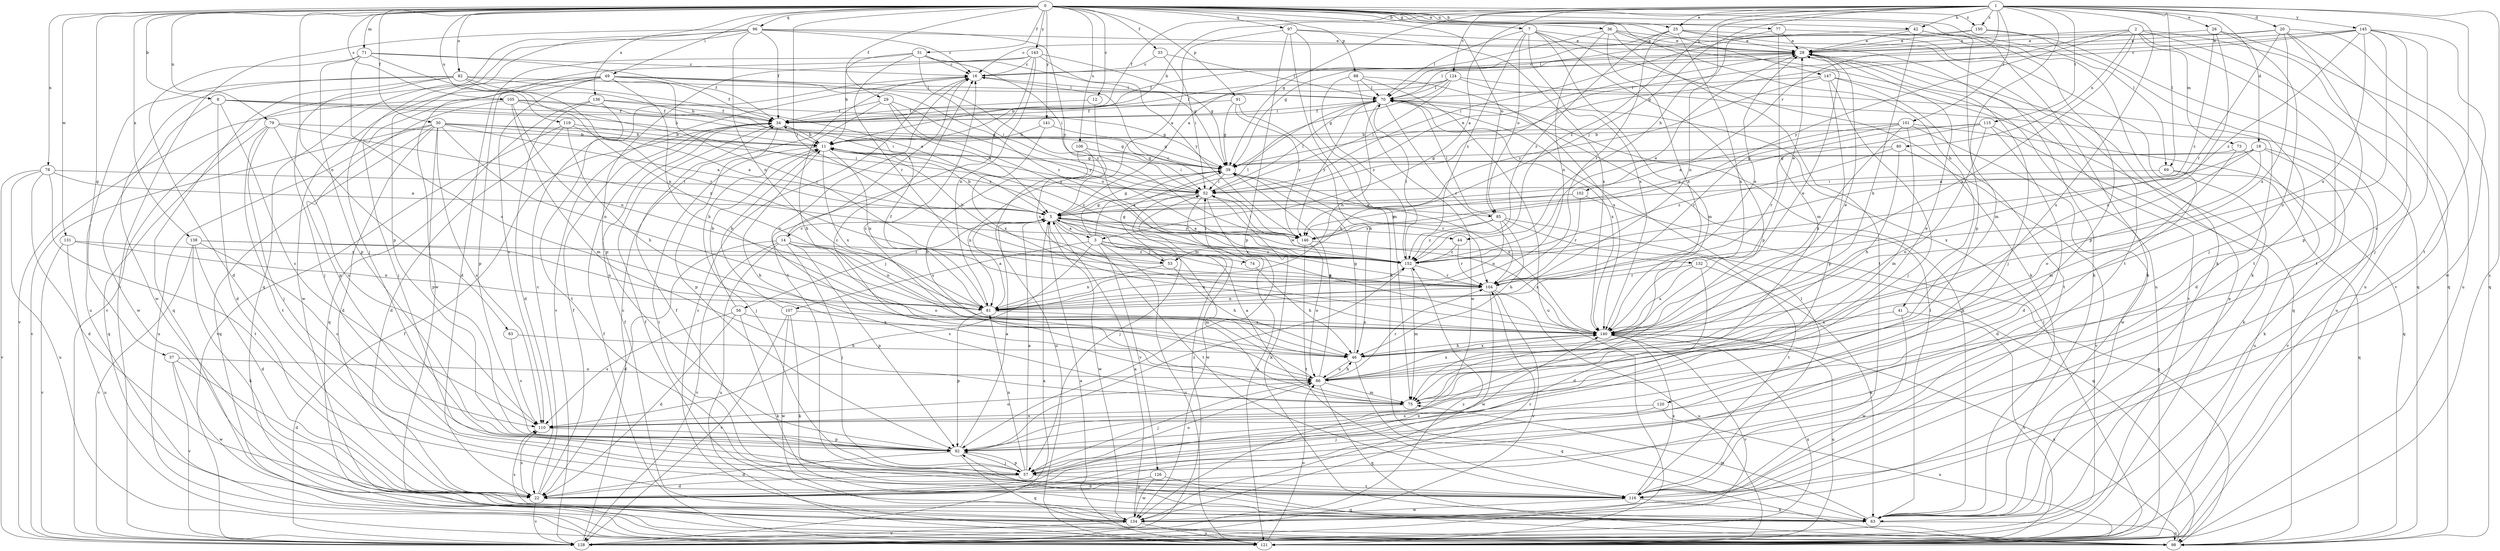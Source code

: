 strict digraph  {
0;
1;
2;
3;
5;
7;
8;
11;
12;
14;
16;
18;
20;
22;
25;
26;
28;
29;
30;
31;
33;
34;
36;
37;
39;
41;
42;
44;
46;
49;
52;
53;
56;
57;
63;
69;
70;
71;
73;
74;
75;
77;
78;
79;
80;
81;
82;
83;
85;
86;
88;
91;
92;
96;
97;
98;
101;
102;
104;
105;
106;
107;
110;
115;
116;
119;
120;
121;
124;
126;
128;
131;
132;
134;
136;
138;
140;
141;
143;
145;
146;
147;
150;
152;
0 -> 7  [label=b];
0 -> 8  [label=b];
0 -> 12  [label=c];
0 -> 25  [label=e];
0 -> 29  [label=f];
0 -> 30  [label=f];
0 -> 31  [label=f];
0 -> 33  [label=f];
0 -> 36  [label=g];
0 -> 37  [label=g];
0 -> 41  [label=h];
0 -> 42  [label=h];
0 -> 49  [label=i];
0 -> 53  [label=j];
0 -> 63  [label=k];
0 -> 69  [label=l];
0 -> 71  [label=m];
0 -> 77  [label=n];
0 -> 78  [label=n];
0 -> 79  [label=n];
0 -> 82  [label=o];
0 -> 83  [label=o];
0 -> 85  [label=o];
0 -> 88  [label=p];
0 -> 91  [label=p];
0 -> 96  [label=q];
0 -> 97  [label=q];
0 -> 105  [label=s];
0 -> 106  [label=s];
0 -> 119  [label=u];
0 -> 131  [label=w];
0 -> 136  [label=x];
0 -> 138  [label=x];
0 -> 141  [label=y];
0 -> 143  [label=y];
0 -> 147  [label=z];
0 -> 150  [label=z];
1 -> 3  [label=a];
1 -> 11  [label=b];
1 -> 18  [label=d];
1 -> 20  [label=d];
1 -> 25  [label=e];
1 -> 26  [label=e];
1 -> 34  [label=f];
1 -> 39  [label=g];
1 -> 42  [label=h];
1 -> 44  [label=h];
1 -> 53  [label=j];
1 -> 69  [label=l];
1 -> 92  [label=p];
1 -> 101  [label=r];
1 -> 102  [label=r];
1 -> 115  [label=t];
1 -> 116  [label=t];
1 -> 120  [label=u];
1 -> 121  [label=u];
1 -> 124  [label=v];
1 -> 145  [label=y];
1 -> 150  [label=z];
1 -> 152  [label=z];
2 -> 28  [label=e];
2 -> 52  [label=i];
2 -> 73  [label=m];
2 -> 80  [label=n];
2 -> 98  [label=q];
2 -> 116  [label=t];
2 -> 121  [label=u];
2 -> 140  [label=x];
2 -> 146  [label=y];
3 -> 39  [label=g];
3 -> 53  [label=j];
3 -> 70  [label=l];
3 -> 74  [label=m];
3 -> 75  [label=m];
3 -> 104  [label=r];
3 -> 107  [label=s];
3 -> 110  [label=s];
3 -> 121  [label=u];
3 -> 126  [label=v];
3 -> 152  [label=z];
5 -> 3  [label=a];
5 -> 11  [label=b];
5 -> 14  [label=c];
5 -> 39  [label=g];
5 -> 44  [label=h];
5 -> 56  [label=j];
5 -> 104  [label=r];
5 -> 116  [label=t];
5 -> 132  [label=w];
5 -> 134  [label=w];
5 -> 140  [label=x];
5 -> 146  [label=y];
7 -> 28  [label=e];
7 -> 63  [label=k];
7 -> 70  [label=l];
7 -> 75  [label=m];
7 -> 85  [label=o];
7 -> 92  [label=p];
7 -> 140  [label=x];
7 -> 152  [label=z];
8 -> 11  [label=b];
8 -> 22  [label=d];
8 -> 34  [label=f];
8 -> 52  [label=i];
8 -> 110  [label=s];
8 -> 134  [label=w];
11 -> 39  [label=g];
11 -> 57  [label=j];
11 -> 81  [label=n];
11 -> 85  [label=o];
11 -> 116  [label=t];
11 -> 140  [label=x];
11 -> 152  [label=z];
12 -> 34  [label=f];
12 -> 140  [label=x];
14 -> 16  [label=c];
14 -> 22  [label=d];
14 -> 57  [label=j];
14 -> 81  [label=n];
14 -> 86  [label=o];
14 -> 92  [label=p];
14 -> 121  [label=u];
14 -> 128  [label=v];
14 -> 152  [label=z];
16 -> 70  [label=l];
16 -> 86  [label=o];
16 -> 128  [label=v];
18 -> 5  [label=a];
18 -> 39  [label=g];
18 -> 63  [label=k];
18 -> 86  [label=o];
18 -> 128  [label=v];
18 -> 140  [label=x];
20 -> 16  [label=c];
20 -> 28  [label=e];
20 -> 92  [label=p];
20 -> 98  [label=q];
20 -> 104  [label=r];
20 -> 128  [label=v];
20 -> 140  [label=x];
22 -> 16  [label=c];
22 -> 34  [label=f];
22 -> 110  [label=s];
22 -> 128  [label=v];
22 -> 140  [label=x];
25 -> 28  [label=e];
25 -> 39  [label=g];
25 -> 63  [label=k];
25 -> 104  [label=r];
25 -> 116  [label=t];
25 -> 140  [label=x];
25 -> 152  [label=z];
26 -> 28  [label=e];
26 -> 57  [label=j];
26 -> 86  [label=o];
26 -> 121  [label=u];
26 -> 152  [label=z];
28 -> 16  [label=c];
28 -> 34  [label=f];
28 -> 57  [label=j];
28 -> 70  [label=l];
28 -> 128  [label=v];
29 -> 5  [label=a];
29 -> 34  [label=f];
29 -> 46  [label=h];
29 -> 146  [label=y];
29 -> 152  [label=z];
30 -> 5  [label=a];
30 -> 11  [label=b];
30 -> 22  [label=d];
30 -> 39  [label=g];
30 -> 52  [label=i];
30 -> 81  [label=n];
30 -> 92  [label=p];
30 -> 98  [label=q];
30 -> 110  [label=s];
30 -> 121  [label=u];
30 -> 128  [label=v];
31 -> 11  [label=b];
31 -> 16  [label=c];
31 -> 22  [label=d];
31 -> 39  [label=g];
31 -> 52  [label=i];
31 -> 104  [label=r];
31 -> 152  [label=z];
33 -> 16  [label=c];
33 -> 52  [label=i];
33 -> 70  [label=l];
34 -> 11  [label=b];
34 -> 70  [label=l];
34 -> 92  [label=p];
36 -> 5  [label=a];
36 -> 28  [label=e];
36 -> 63  [label=k];
36 -> 81  [label=n];
36 -> 116  [label=t];
36 -> 121  [label=u];
36 -> 140  [label=x];
37 -> 22  [label=d];
37 -> 86  [label=o];
37 -> 128  [label=v];
37 -> 134  [label=w];
39 -> 52  [label=i];
39 -> 81  [label=n];
39 -> 104  [label=r];
39 -> 140  [label=x];
41 -> 128  [label=v];
41 -> 134  [label=w];
41 -> 140  [label=x];
42 -> 28  [label=e];
42 -> 46  [label=h];
42 -> 70  [label=l];
42 -> 75  [label=m];
42 -> 92  [label=p];
44 -> 104  [label=r];
44 -> 152  [label=z];
46 -> 28  [label=e];
46 -> 39  [label=g];
46 -> 86  [label=o];
46 -> 98  [label=q];
46 -> 140  [label=x];
49 -> 34  [label=f];
49 -> 46  [label=h];
49 -> 52  [label=i];
49 -> 57  [label=j];
49 -> 70  [label=l];
49 -> 92  [label=p];
49 -> 104  [label=r];
49 -> 110  [label=s];
49 -> 128  [label=v];
49 -> 134  [label=w];
49 -> 152  [label=z];
52 -> 5  [label=a];
52 -> 28  [label=e];
52 -> 57  [label=j];
52 -> 63  [label=k];
52 -> 70  [label=l];
52 -> 121  [label=u];
52 -> 134  [label=w];
53 -> 11  [label=b];
53 -> 39  [label=g];
53 -> 46  [label=h];
53 -> 81  [label=n];
56 -> 11  [label=b];
56 -> 22  [label=d];
56 -> 63  [label=k];
56 -> 110  [label=s];
56 -> 140  [label=x];
57 -> 5  [label=a];
57 -> 22  [label=d];
57 -> 81  [label=n];
57 -> 86  [label=o];
57 -> 92  [label=p];
57 -> 116  [label=t];
63 -> 34  [label=f];
63 -> 70  [label=l];
63 -> 75  [label=m];
63 -> 92  [label=p];
63 -> 98  [label=q];
63 -> 110  [label=s];
69 -> 22  [label=d];
69 -> 52  [label=i];
69 -> 98  [label=q];
70 -> 34  [label=f];
70 -> 63  [label=k];
70 -> 81  [label=n];
70 -> 104  [label=r];
70 -> 140  [label=x];
70 -> 146  [label=y];
71 -> 16  [label=c];
71 -> 22  [label=d];
71 -> 34  [label=f];
71 -> 81  [label=n];
71 -> 86  [label=o];
71 -> 92  [label=p];
73 -> 39  [label=g];
73 -> 75  [label=m];
73 -> 121  [label=u];
74 -> 46  [label=h];
74 -> 52  [label=i];
75 -> 5  [label=a];
75 -> 11  [label=b];
75 -> 16  [label=c];
75 -> 28  [label=e];
75 -> 110  [label=s];
77 -> 28  [label=e];
77 -> 63  [label=k];
77 -> 75  [label=m];
77 -> 81  [label=n];
78 -> 5  [label=a];
78 -> 22  [label=d];
78 -> 52  [label=i];
78 -> 116  [label=t];
78 -> 121  [label=u];
78 -> 128  [label=v];
79 -> 11  [label=b];
79 -> 57  [label=j];
79 -> 98  [label=q];
79 -> 110  [label=s];
79 -> 116  [label=t];
79 -> 152  [label=z];
80 -> 39  [label=g];
80 -> 46  [label=h];
80 -> 128  [label=v];
80 -> 152  [label=z];
81 -> 5  [label=a];
81 -> 28  [label=e];
81 -> 34  [label=f];
81 -> 92  [label=p];
81 -> 140  [label=x];
82 -> 5  [label=a];
82 -> 11  [label=b];
82 -> 57  [label=j];
82 -> 70  [label=l];
82 -> 98  [label=q];
82 -> 104  [label=r];
82 -> 121  [label=u];
82 -> 134  [label=w];
83 -> 46  [label=h];
83 -> 110  [label=s];
85 -> 46  [label=h];
85 -> 70  [label=l];
85 -> 81  [label=n];
85 -> 98  [label=q];
85 -> 116  [label=t];
85 -> 146  [label=y];
85 -> 152  [label=z];
86 -> 16  [label=c];
86 -> 39  [label=g];
86 -> 46  [label=h];
86 -> 57  [label=j];
86 -> 75  [label=m];
86 -> 98  [label=q];
86 -> 104  [label=r];
86 -> 140  [label=x];
88 -> 70  [label=l];
88 -> 121  [label=u];
88 -> 134  [label=w];
88 -> 140  [label=x];
88 -> 152  [label=z];
91 -> 34  [label=f];
91 -> 39  [label=g];
91 -> 46  [label=h];
91 -> 146  [label=y];
92 -> 5  [label=a];
92 -> 22  [label=d];
92 -> 57  [label=j];
92 -> 98  [label=q];
92 -> 152  [label=z];
96 -> 16  [label=c];
96 -> 28  [label=e];
96 -> 34  [label=f];
96 -> 57  [label=j];
96 -> 81  [label=n];
96 -> 92  [label=p];
96 -> 98  [label=q];
96 -> 128  [label=v];
96 -> 146  [label=y];
97 -> 5  [label=a];
97 -> 28  [label=e];
97 -> 63  [label=k];
97 -> 75  [label=m];
97 -> 92  [label=p];
97 -> 140  [label=x];
98 -> 16  [label=c];
98 -> 140  [label=x];
101 -> 5  [label=a];
101 -> 11  [label=b];
101 -> 75  [label=m];
101 -> 98  [label=q];
101 -> 104  [label=r];
101 -> 134  [label=w];
101 -> 140  [label=x];
102 -> 5  [label=a];
102 -> 98  [label=q];
102 -> 104  [label=r];
102 -> 146  [label=y];
104 -> 81  [label=n];
104 -> 121  [label=u];
104 -> 128  [label=v];
104 -> 134  [label=w];
105 -> 34  [label=f];
105 -> 39  [label=g];
105 -> 75  [label=m];
105 -> 81  [label=n];
105 -> 92  [label=p];
105 -> 128  [label=v];
105 -> 152  [label=z];
106 -> 39  [label=g];
106 -> 46  [label=h];
106 -> 52  [label=i];
106 -> 121  [label=u];
107 -> 11  [label=b];
107 -> 63  [label=k];
107 -> 128  [label=v];
107 -> 134  [label=w];
107 -> 140  [label=x];
110 -> 86  [label=o];
110 -> 92  [label=p];
115 -> 11  [label=b];
115 -> 22  [label=d];
115 -> 63  [label=k];
115 -> 86  [label=o];
115 -> 104  [label=r];
115 -> 146  [label=y];
116 -> 34  [label=f];
116 -> 63  [label=k];
116 -> 70  [label=l];
116 -> 134  [label=w];
116 -> 140  [label=x];
119 -> 5  [label=a];
119 -> 11  [label=b];
119 -> 22  [label=d];
119 -> 46  [label=h];
119 -> 128  [label=v];
120 -> 57  [label=j];
120 -> 110  [label=s];
120 -> 121  [label=u];
121 -> 5  [label=a];
121 -> 34  [label=f];
121 -> 70  [label=l];
121 -> 86  [label=o];
124 -> 11  [label=b];
124 -> 22  [label=d];
124 -> 34  [label=f];
124 -> 39  [label=g];
124 -> 52  [label=i];
124 -> 70  [label=l];
124 -> 121  [label=u];
126 -> 22  [label=d];
126 -> 98  [label=q];
126 -> 134  [label=w];
128 -> 5  [label=a];
128 -> 16  [label=c];
128 -> 28  [label=e];
128 -> 34  [label=f];
128 -> 52  [label=i];
128 -> 140  [label=x];
128 -> 152  [label=z];
131 -> 81  [label=n];
131 -> 121  [label=u];
131 -> 128  [label=v];
131 -> 152  [label=z];
132 -> 22  [label=d];
132 -> 28  [label=e];
132 -> 63  [label=k];
132 -> 104  [label=r];
132 -> 140  [label=x];
134 -> 5  [label=a];
134 -> 34  [label=f];
134 -> 104  [label=r];
134 -> 121  [label=u];
134 -> 128  [label=v];
136 -> 22  [label=d];
136 -> 34  [label=f];
136 -> 39  [label=g];
136 -> 98  [label=q];
136 -> 116  [label=t];
138 -> 22  [label=d];
138 -> 63  [label=k];
138 -> 81  [label=n];
138 -> 110  [label=s];
138 -> 128  [label=v];
138 -> 152  [label=z];
140 -> 28  [label=e];
140 -> 46  [label=h];
140 -> 121  [label=u];
140 -> 128  [label=v];
141 -> 11  [label=b];
141 -> 39  [label=g];
141 -> 140  [label=x];
143 -> 16  [label=c];
143 -> 39  [label=g];
143 -> 81  [label=n];
143 -> 92  [label=p];
143 -> 116  [label=t];
143 -> 134  [label=w];
143 -> 146  [label=y];
145 -> 16  [label=c];
145 -> 28  [label=e];
145 -> 39  [label=g];
145 -> 57  [label=j];
145 -> 86  [label=o];
145 -> 110  [label=s];
145 -> 134  [label=w];
145 -> 140  [label=x];
145 -> 152  [label=z];
146 -> 5  [label=a];
146 -> 16  [label=c];
146 -> 52  [label=i];
146 -> 86  [label=o];
146 -> 116  [label=t];
146 -> 140  [label=x];
147 -> 57  [label=j];
147 -> 70  [label=l];
147 -> 92  [label=p];
147 -> 98  [label=q];
147 -> 116  [label=t];
147 -> 146  [label=y];
150 -> 28  [label=e];
150 -> 52  [label=i];
150 -> 98  [label=q];
150 -> 116  [label=t];
152 -> 28  [label=e];
152 -> 70  [label=l];
152 -> 75  [label=m];
152 -> 81  [label=n];
152 -> 104  [label=r];
}
